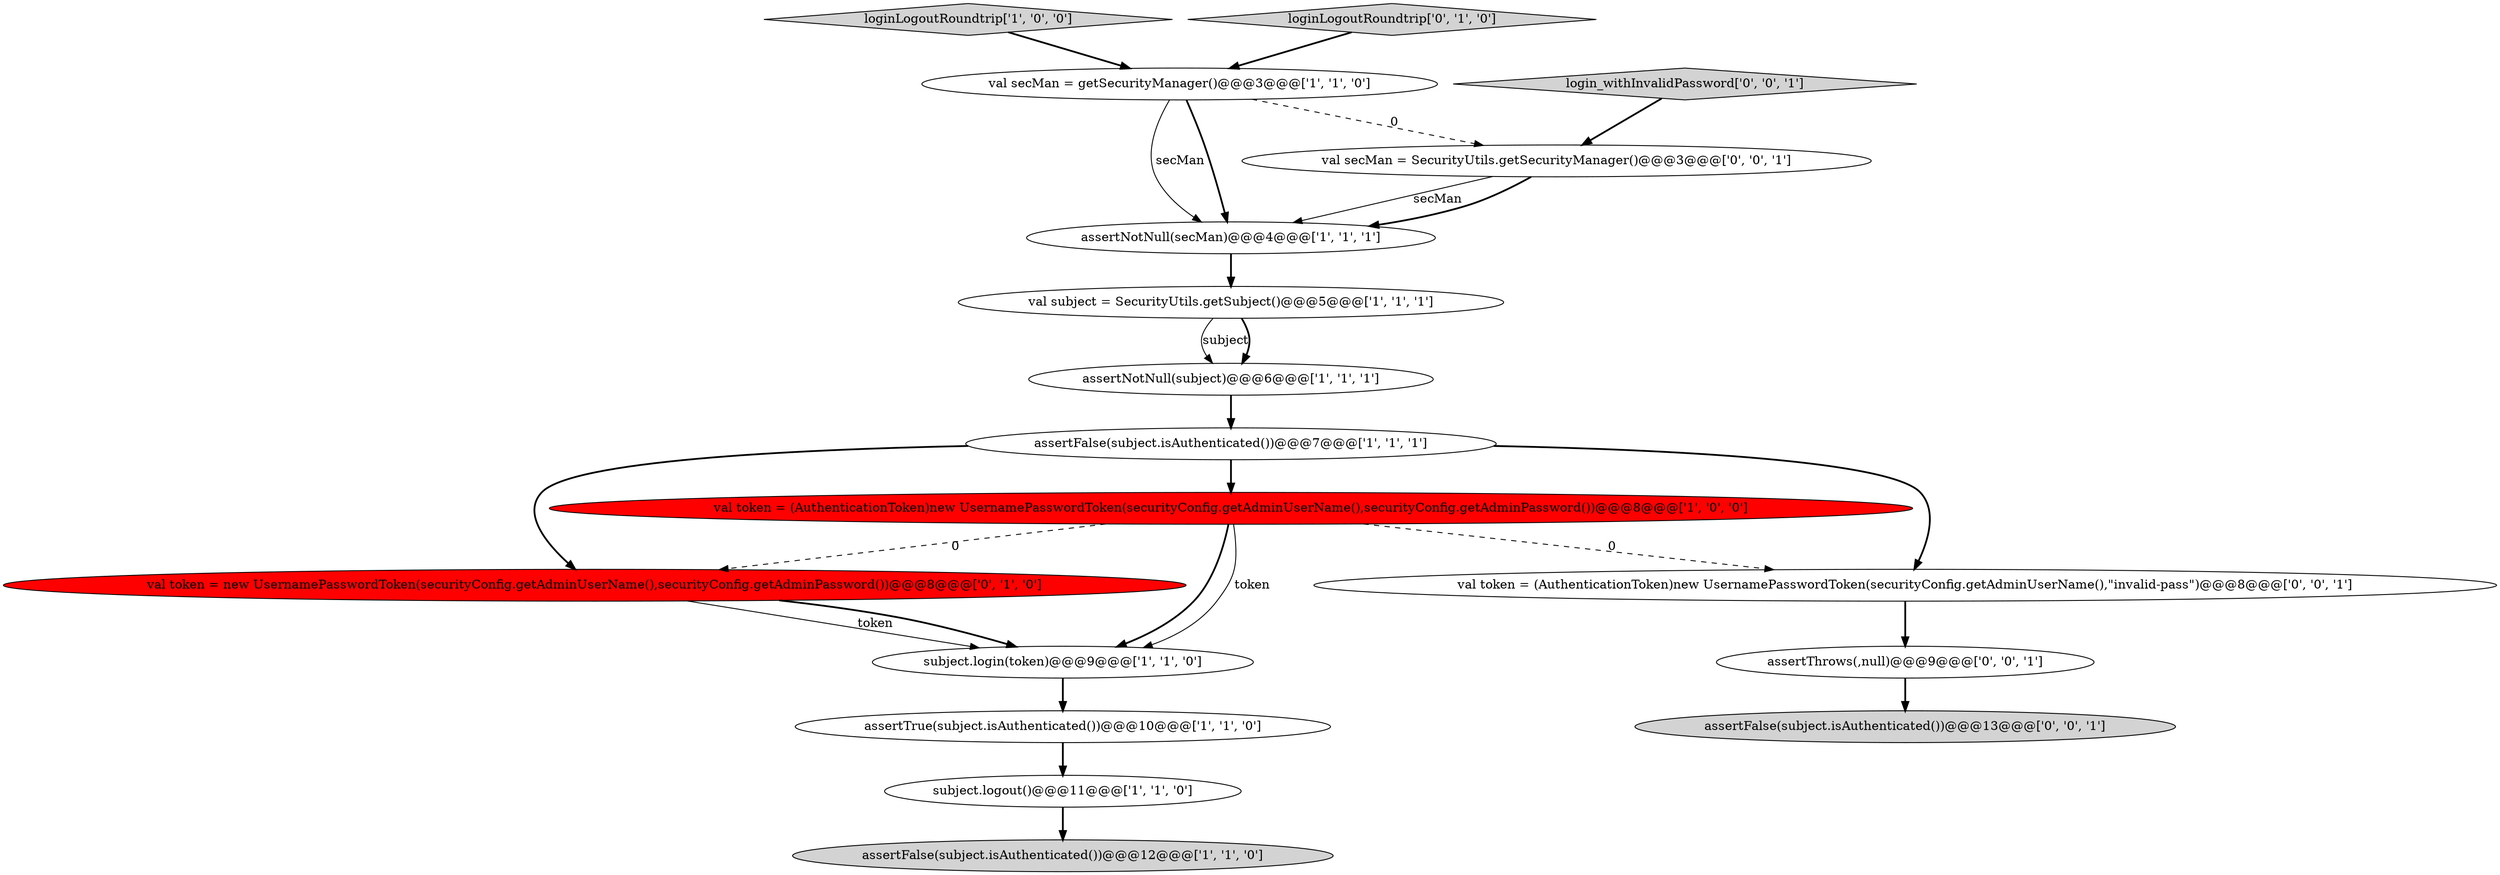 digraph {
1 [style = filled, label = "val secMan = getSecurityManager()@@@3@@@['1', '1', '0']", fillcolor = white, shape = ellipse image = "AAA0AAABBB1BBB"];
4 [style = filled, label = "subject.login(token)@@@9@@@['1', '1', '0']", fillcolor = white, shape = ellipse image = "AAA0AAABBB1BBB"];
17 [style = filled, label = "login_withInvalidPassword['0', '0', '1']", fillcolor = lightgray, shape = diamond image = "AAA0AAABBB3BBB"];
2 [style = filled, label = "assertNotNull(subject)@@@6@@@['1', '1', '1']", fillcolor = white, shape = ellipse image = "AAA0AAABBB1BBB"];
13 [style = filled, label = "assertFalse(subject.isAuthenticated())@@@13@@@['0', '0', '1']", fillcolor = lightgray, shape = ellipse image = "AAA0AAABBB3BBB"];
5 [style = filled, label = "loginLogoutRoundtrip['1', '0', '0']", fillcolor = lightgray, shape = diamond image = "AAA0AAABBB1BBB"];
8 [style = filled, label = "val subject = SecurityUtils.getSubject()@@@5@@@['1', '1', '1']", fillcolor = white, shape = ellipse image = "AAA0AAABBB1BBB"];
9 [style = filled, label = "assertTrue(subject.isAuthenticated())@@@10@@@['1', '1', '0']", fillcolor = white, shape = ellipse image = "AAA0AAABBB1BBB"];
10 [style = filled, label = "assertFalse(subject.isAuthenticated())@@@12@@@['1', '1', '0']", fillcolor = lightgray, shape = ellipse image = "AAA0AAABBB1BBB"];
11 [style = filled, label = "loginLogoutRoundtrip['0', '1', '0']", fillcolor = lightgray, shape = diamond image = "AAA0AAABBB2BBB"];
12 [style = filled, label = "val token = new UsernamePasswordToken(securityConfig.getAdminUserName(),securityConfig.getAdminPassword())@@@8@@@['0', '1', '0']", fillcolor = red, shape = ellipse image = "AAA1AAABBB2BBB"];
14 [style = filled, label = "val secMan = SecurityUtils.getSecurityManager()@@@3@@@['0', '0', '1']", fillcolor = white, shape = ellipse image = "AAA0AAABBB3BBB"];
16 [style = filled, label = "val token = (AuthenticationToken)new UsernamePasswordToken(securityConfig.getAdminUserName(),\"invalid-pass\")@@@8@@@['0', '0', '1']", fillcolor = white, shape = ellipse image = "AAA0AAABBB3BBB"];
7 [style = filled, label = "subject.logout()@@@11@@@['1', '1', '0']", fillcolor = white, shape = ellipse image = "AAA0AAABBB1BBB"];
3 [style = filled, label = "val token = (AuthenticationToken)new UsernamePasswordToken(securityConfig.getAdminUserName(),securityConfig.getAdminPassword())@@@8@@@['1', '0', '0']", fillcolor = red, shape = ellipse image = "AAA1AAABBB1BBB"];
6 [style = filled, label = "assertFalse(subject.isAuthenticated())@@@7@@@['1', '1', '1']", fillcolor = white, shape = ellipse image = "AAA0AAABBB1BBB"];
0 [style = filled, label = "assertNotNull(secMan)@@@4@@@['1', '1', '1']", fillcolor = white, shape = ellipse image = "AAA0AAABBB1BBB"];
15 [style = filled, label = "assertThrows(,null)@@@9@@@['0', '0', '1']", fillcolor = white, shape = ellipse image = "AAA0AAABBB3BBB"];
4->9 [style = bold, label=""];
6->3 [style = bold, label=""];
16->15 [style = bold, label=""];
15->13 [style = bold, label=""];
1->14 [style = dashed, label="0"];
7->10 [style = bold, label=""];
11->1 [style = bold, label=""];
2->6 [style = bold, label=""];
1->0 [style = solid, label="secMan"];
12->4 [style = solid, label="token"];
14->0 [style = solid, label="secMan"];
1->0 [style = bold, label=""];
9->7 [style = bold, label=""];
3->4 [style = bold, label=""];
5->1 [style = bold, label=""];
8->2 [style = solid, label="subject"];
3->12 [style = dashed, label="0"];
14->0 [style = bold, label=""];
8->2 [style = bold, label=""];
12->4 [style = bold, label=""];
17->14 [style = bold, label=""];
6->16 [style = bold, label=""];
3->4 [style = solid, label="token"];
0->8 [style = bold, label=""];
3->16 [style = dashed, label="0"];
6->12 [style = bold, label=""];
}

